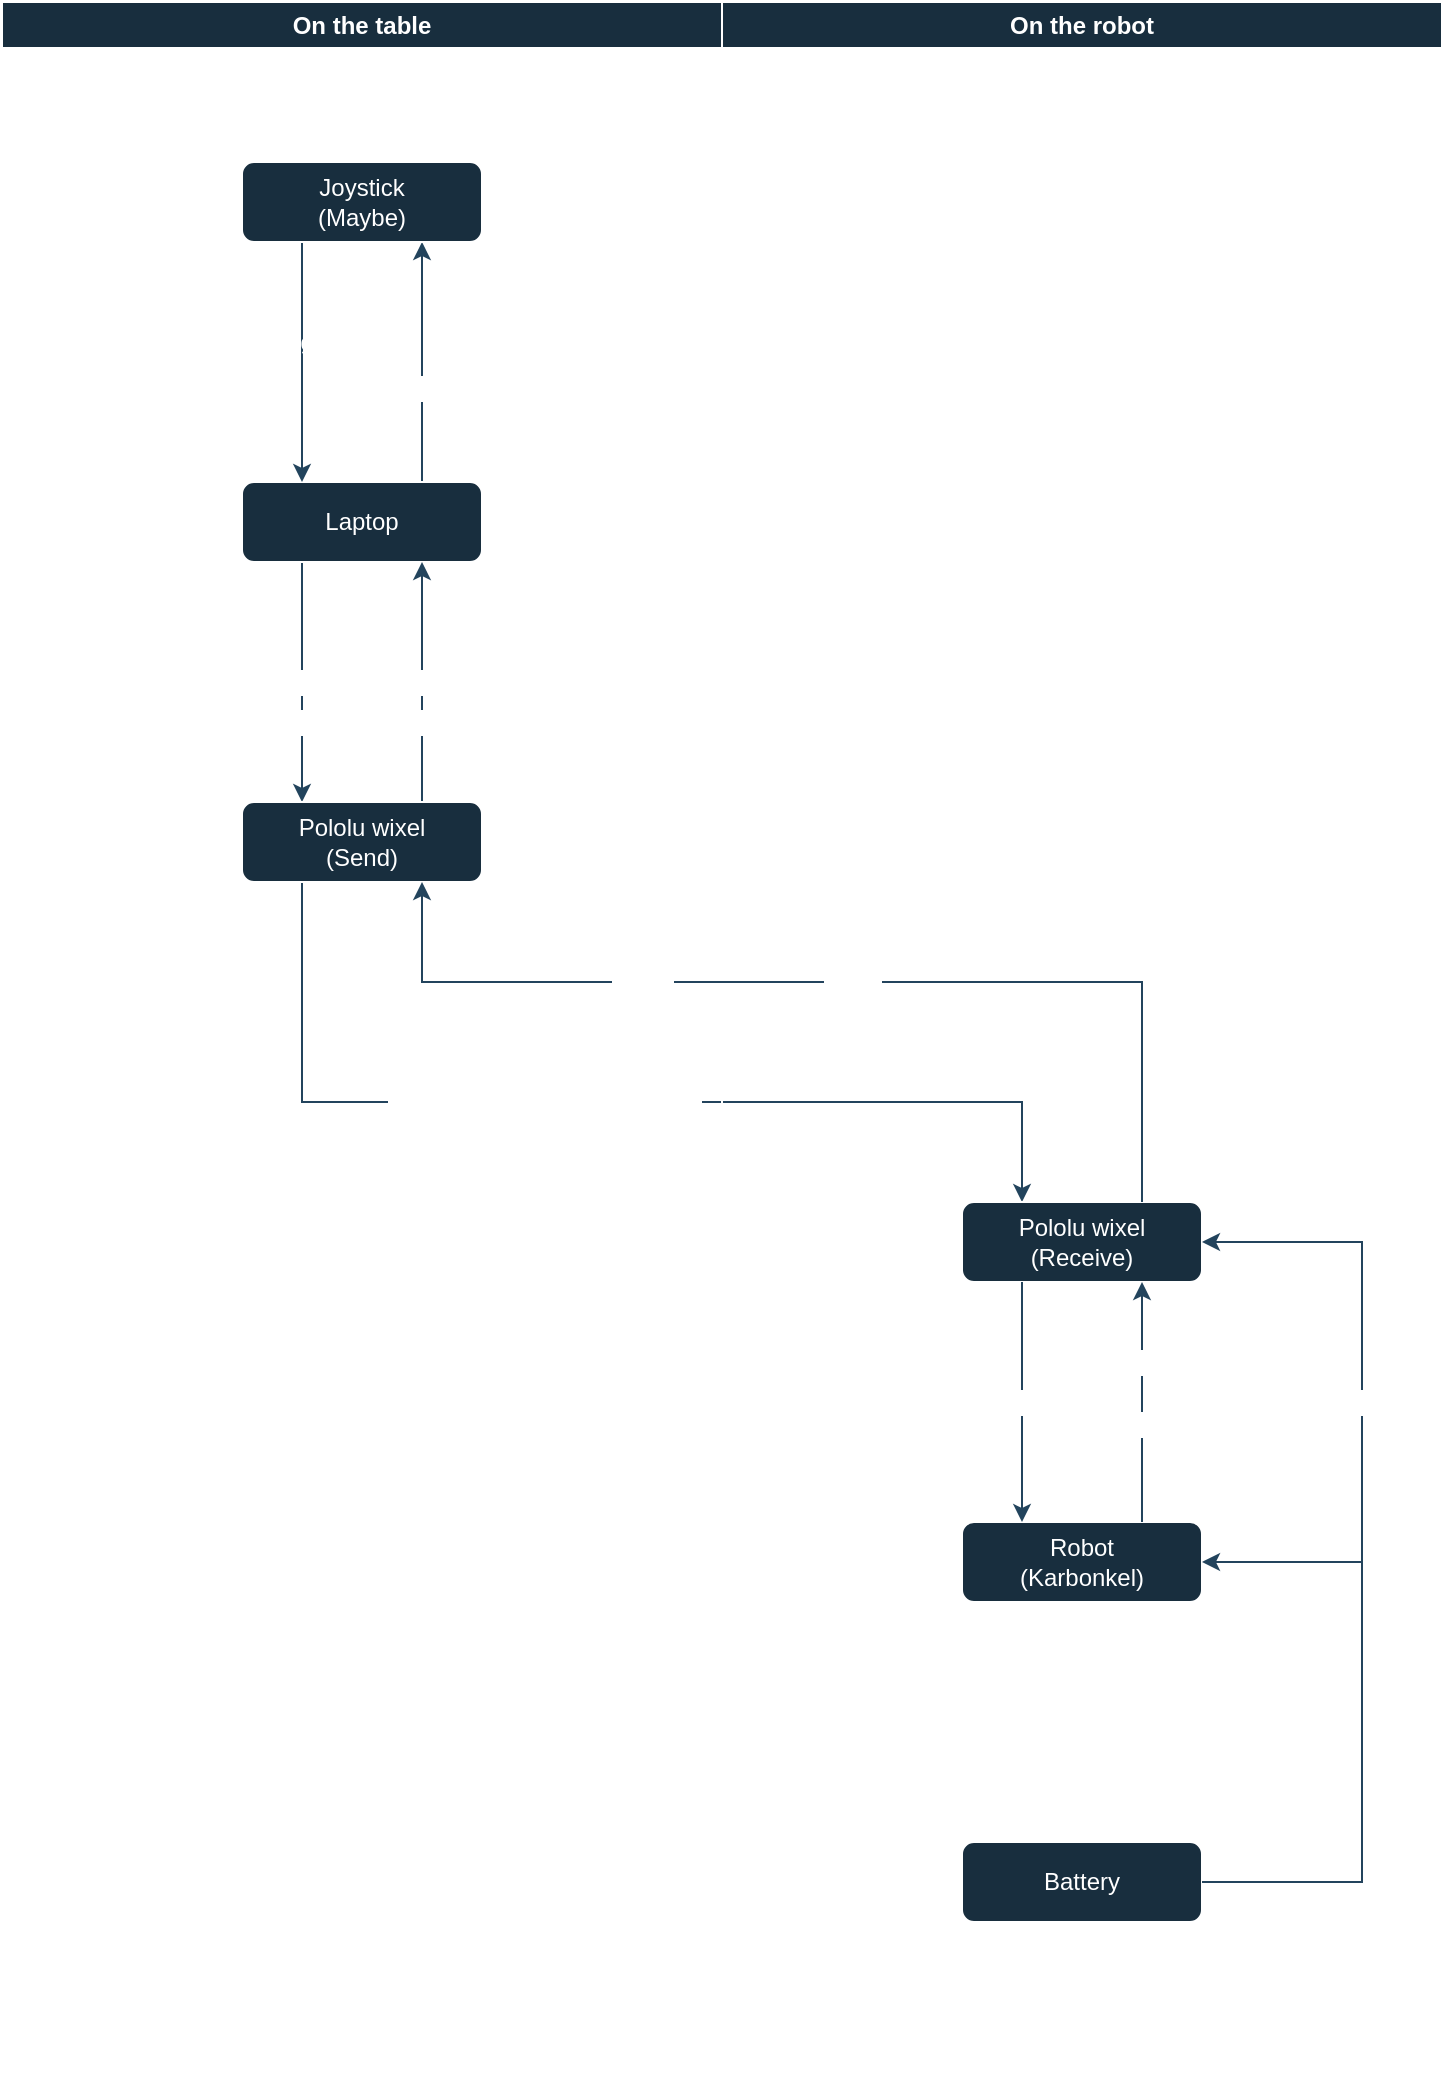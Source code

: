 <mxfile version="20.7.4" type="device" pages="3"><diagram id="OOTYlxuB_TS2LYY0qKmW" name="Context diagram"><mxGraphModel dx="1547" dy="1047" grid="1" gridSize="10" guides="1" tooltips="1" connect="1" arrows="1" fold="1" page="1" pageScale="1" pageWidth="827" pageHeight="1169" math="0" shadow="0"><root><mxCell id="0"/><mxCell id="1" parent="0"/><mxCell id="_ZCVXigPFWpHIp87MEkW-10" style="edgeStyle=orthogonalEdgeStyle;rounded=0;orthogonalLoop=1;jettySize=auto;html=1;exitX=0.25;exitY=1;exitDx=0;exitDy=0;entryX=0.25;entryY=0;entryDx=0;entryDy=0;strokeColor=#23445D;fontColor=default;labelBackgroundColor=none;" parent="1" source="_ZCVXigPFWpHIp87MEkW-1" target="_ZCVXigPFWpHIp87MEkW-5" edge="1"><mxGeometry relative="1" as="geometry"/></mxCell><mxCell id="_ZCVXigPFWpHIp87MEkW-30" value="Elektricity" style="edgeLabel;html=1;align=center;verticalAlign=middle;resizable=0;points=[];fontColor=#FFFFFF;" parent="_ZCVXigPFWpHIp87MEkW-10" vertex="1" connectable="0"><mxGeometry x="0.152" y="-1" relative="1" as="geometry"><mxPoint x="-9" y="-9" as="offset"/></mxGeometry></mxCell><mxCell id="_ZCVXigPFWpHIp87MEkW-31" value="Data from joystick and keyboard" style="edgeLabel;html=1;align=center;verticalAlign=middle;resizable=0;points=[];fontColor=#FFFFFF;" parent="_ZCVXigPFWpHIp87MEkW-10" vertex="1" connectable="0"><mxGeometry x="0.186" y="-1" relative="1" as="geometry"><mxPoint x="-49" y="9" as="offset"/></mxGeometry></mxCell><mxCell id="_ZCVXigPFWpHIp87MEkW-27" style="edgeStyle=orthogonalEdgeStyle;rounded=0;orthogonalLoop=1;jettySize=auto;html=1;exitX=0.75;exitY=0;exitDx=0;exitDy=0;strokeColor=#23445D;" parent="1" source="_ZCVXigPFWpHIp87MEkW-1" edge="1"><mxGeometry relative="1" as="geometry"><mxPoint x="250" y="200" as="targetPoint"/></mxGeometry></mxCell><mxCell id="_ZCVXigPFWpHIp87MEkW-28" value="Elektricity" style="edgeLabel;html=1;align=center;verticalAlign=middle;resizable=0;points=[];fontColor=#FFFFFF;" parent="_ZCVXigPFWpHIp87MEkW-27" vertex="1" connectable="0"><mxGeometry x="-0.219" y="1" relative="1" as="geometry"><mxPoint as="offset"/></mxGeometry></mxCell><mxCell id="_ZCVXigPFWpHIp87MEkW-1" value="Laptop" style="rounded=1;whiteSpace=wrap;html=1;strokeColor=#FFFFFF;fontColor=#FFFFFF;fillColor=#182E3E;labelBackgroundColor=none;" parent="1" vertex="1"><mxGeometry x="160" y="320" width="120" height="40" as="geometry"/></mxCell><mxCell id="_ZCVXigPFWpHIp87MEkW-8" style="edgeStyle=orthogonalEdgeStyle;rounded=0;orthogonalLoop=1;jettySize=auto;html=1;exitX=0.25;exitY=1;exitDx=0;exitDy=0;entryX=0.25;entryY=0;entryDx=0;entryDy=0;strokeColor=#23445D;fontColor=default;labelBackgroundColor=none;" parent="1" source="_ZCVXigPFWpHIp87MEkW-4" target="_ZCVXigPFWpHIp87MEkW-1" edge="1"><mxGeometry relative="1" as="geometry"/></mxCell><mxCell id="_ZCVXigPFWpHIp87MEkW-25" value="Analog data" style="edgeLabel;html=1;align=center;verticalAlign=middle;resizable=0;points=[];fontColor=#FFFFFF;labelBackgroundColor=none;" parent="_ZCVXigPFWpHIp87MEkW-8" vertex="1" connectable="0"><mxGeometry x="-0.214" y="-1" relative="1" as="geometry"><mxPoint x="1" y="3" as="offset"/></mxGeometry></mxCell><mxCell id="_ZCVXigPFWpHIp87MEkW-4" value="Joystick &lt;br&gt;(Maybe)" style="rounded=1;whiteSpace=wrap;html=1;strokeColor=#FFFFFF;fontColor=#FFFFFF;fillColor=#182E3E;labelBackgroundColor=none;" parent="1" vertex="1"><mxGeometry x="160" y="160" width="120" height="40" as="geometry"/></mxCell><mxCell id="_ZCVXigPFWpHIp87MEkW-15" style="edgeStyle=orthogonalEdgeStyle;rounded=0;orthogonalLoop=1;jettySize=auto;html=1;exitX=0.75;exitY=0;exitDx=0;exitDy=0;entryX=0.75;entryY=1;entryDx=0;entryDy=0;strokeColor=#23445D;fontColor=default;labelBackgroundColor=none;" parent="1" source="_ZCVXigPFWpHIp87MEkW-5" target="_ZCVXigPFWpHIp87MEkW-1" edge="1"><mxGeometry relative="1" as="geometry"/></mxCell><mxCell id="_ZCVXigPFWpHIp87MEkW-39" value="Errors" style="edgeLabel;html=1;align=center;verticalAlign=middle;resizable=0;points=[];fontColor=#FFFFFF;" parent="_ZCVXigPFWpHIp87MEkW-15" vertex="1" connectable="0"><mxGeometry x="0.203" y="1" relative="1" as="geometry"><mxPoint y="32" as="offset"/></mxGeometry></mxCell><mxCell id="_ZCVXigPFWpHIp87MEkW-40" value="Status" style="edgeLabel;html=1;align=center;verticalAlign=middle;resizable=0;points=[];fontColor=#FFFFFF;" parent="_ZCVXigPFWpHIp87MEkW-15" vertex="1" connectable="0"><mxGeometry x="0.203" y="-1" relative="1" as="geometry"><mxPoint y="12" as="offset"/></mxGeometry></mxCell><mxCell id="_ZCVXigPFWpHIp87MEkW-32" style="edgeStyle=orthogonalEdgeStyle;rounded=0;orthogonalLoop=1;jettySize=auto;html=1;exitX=0.25;exitY=1;exitDx=0;exitDy=0;entryX=0.25;entryY=0;entryDx=0;entryDy=0;strokeColor=#23445D;" parent="1" source="_ZCVXigPFWpHIp87MEkW-5" target="_ZCVXigPFWpHIp87MEkW-2" edge="1"><mxGeometry relative="1" as="geometry"><Array as="points"><mxPoint x="190" y="630"/><mxPoint x="550" y="630"/></Array></mxGeometry></mxCell><mxCell id="_ZCVXigPFWpHIp87MEkW-37" value="Data from joystick and keyboard" style="edgeLabel;html=1;align=center;verticalAlign=middle;resizable=0;points=[];fontColor=#FFFFFF;" parent="_ZCVXigPFWpHIp87MEkW-32" vertex="1" connectable="0"><mxGeometry x="-0.337" y="-1" relative="1" as="geometry"><mxPoint x="58" as="offset"/></mxGeometry></mxCell><mxCell id="_ZCVXigPFWpHIp87MEkW-5" value="Pololu wixel&lt;br&gt;(Send)" style="rounded=1;whiteSpace=wrap;html=1;strokeColor=#FFFFFF;fontColor=#FFFFFF;fillColor=#182E3E;labelBackgroundColor=none;" parent="1" vertex="1"><mxGeometry x="160" y="480" width="120" height="40" as="geometry"/></mxCell><mxCell id="_ZCVXigPFWpHIp87MEkW-18" value="On the robot" style="swimlane;whiteSpace=wrap;html=1;strokeColor=#FFFFFF;fontColor=#FFFFFF;fillColor=#182E3E;labelBackgroundColor=none;" parent="1" vertex="1"><mxGeometry x="400" y="80" width="360" height="1040" as="geometry"/></mxCell><mxCell id="_ZCVXigPFWpHIp87MEkW-2" value="Pololu wixel&lt;br&gt;(Receive)" style="rounded=1;whiteSpace=wrap;html=1;strokeColor=#FFFFFF;fontColor=#FFFFFF;fillColor=#182E3E;labelBackgroundColor=none;" parent="_ZCVXigPFWpHIp87MEkW-18" vertex="1"><mxGeometry x="120" y="600" width="120" height="40" as="geometry"/></mxCell><mxCell id="_ZCVXigPFWpHIp87MEkW-3" value="Robot&lt;br&gt;(Karbonkel)" style="rounded=1;whiteSpace=wrap;html=1;strokeColor=#FFFFFF;fontColor=#FFFFFF;fillColor=#182E3E;labelBackgroundColor=none;" parent="_ZCVXigPFWpHIp87MEkW-18" vertex="1"><mxGeometry x="120" y="760" width="120" height="40" as="geometry"/></mxCell><mxCell id="_ZCVXigPFWpHIp87MEkW-12" style="edgeStyle=orthogonalEdgeStyle;rounded=0;orthogonalLoop=1;jettySize=auto;html=1;exitX=0.25;exitY=1;exitDx=0;exitDy=0;entryX=0.25;entryY=0;entryDx=0;entryDy=0;strokeColor=#23445D;fontColor=default;labelBackgroundColor=none;" parent="_ZCVXigPFWpHIp87MEkW-18" source="_ZCVXigPFWpHIp87MEkW-2" target="_ZCVXigPFWpHIp87MEkW-3" edge="1"><mxGeometry relative="1" as="geometry"/></mxCell><mxCell id="_ZCVXigPFWpHIp87MEkW-38" value="Data from joystick and keyboard" style="edgeLabel;html=1;align=center;verticalAlign=middle;resizable=0;points=[];fontColor=#FFFFFF;" parent="_ZCVXigPFWpHIp87MEkW-12" vertex="1" connectable="0"><mxGeometry x="-0.203" y="1" relative="1" as="geometry"><mxPoint x="-51" y="12" as="offset"/></mxGeometry></mxCell><mxCell id="_ZCVXigPFWpHIp87MEkW-34" style="edgeStyle=orthogonalEdgeStyle;rounded=0;orthogonalLoop=1;jettySize=auto;html=1;exitX=0.75;exitY=0;exitDx=0;exitDy=0;entryX=0.75;entryY=1;entryDx=0;entryDy=0;strokeColor=#23445D;" parent="_ZCVXigPFWpHIp87MEkW-18" source="_ZCVXigPFWpHIp87MEkW-3" target="_ZCVXigPFWpHIp87MEkW-2" edge="1"><mxGeometry relative="1" as="geometry"/></mxCell><mxCell id="_ZCVXigPFWpHIp87MEkW-41" value="Errors" style="edgeLabel;html=1;align=center;verticalAlign=middle;resizable=0;points=[];fontColor=#FFFFFF;" parent="_ZCVXigPFWpHIp87MEkW-34" vertex="1" connectable="0"><mxGeometry x="0.295" y="1" relative="1" as="geometry"><mxPoint y="28" as="offset"/></mxGeometry></mxCell><mxCell id="_ZCVXigPFWpHIp87MEkW-42" value="Status" style="edgeLabel;html=1;align=center;verticalAlign=middle;resizable=0;points=[];fontColor=#FFFFFF;" parent="_ZCVXigPFWpHIp87MEkW-34" vertex="1" connectable="0"><mxGeometry x="-0.168" y="1" relative="1" as="geometry"><mxPoint y="-30" as="offset"/></mxGeometry></mxCell><mxCell id="_ZCVXigPFWpHIp87MEkW-19" value="On the table" style="swimlane;whiteSpace=wrap;html=1;strokeColor=#FFFFFF;fontColor=#FFFFFF;fillColor=#182E3E;labelBackgroundColor=none;" parent="1" vertex="1"><mxGeometry x="40" y="80" width="360" height="1040" as="geometry"/></mxCell><mxCell id="_ZCVXigPFWpHIp87MEkW-33" style="edgeStyle=orthogonalEdgeStyle;rounded=0;orthogonalLoop=1;jettySize=auto;html=1;exitX=0.75;exitY=0;exitDx=0;exitDy=0;entryX=0.75;entryY=1;entryDx=0;entryDy=0;strokeColor=#23445D;" parent="1" source="_ZCVXigPFWpHIp87MEkW-2" target="_ZCVXigPFWpHIp87MEkW-5" edge="1"><mxGeometry relative="1" as="geometry"><Array as="points"><mxPoint x="610" y="570"/><mxPoint x="250" y="570"/></Array></mxGeometry></mxCell><mxCell id="_ZCVXigPFWpHIp87MEkW-35" value="Status" style="edgeLabel;html=1;align=center;verticalAlign=middle;resizable=0;points=[];fontColor=#FFFFFF;" parent="_ZCVXigPFWpHIp87MEkW-33" vertex="1" connectable="0"><mxGeometry x="-0.716" y="1" relative="1" as="geometry"><mxPoint x="-249" y="-36" as="offset"/></mxGeometry></mxCell><mxCell id="_ZCVXigPFWpHIp87MEkW-36" value="Errors" style="edgeLabel;html=1;align=center;verticalAlign=middle;resizable=0;points=[];fontColor=#FFFFFF;" parent="_ZCVXigPFWpHIp87MEkW-33" vertex="1" connectable="0"><mxGeometry x="-0.017" y="2" relative="1" as="geometry"><mxPoint as="offset"/></mxGeometry></mxCell><mxCell id="_ZCVXigPFWpHIp87MEkW-43" value="Battery" style="rounded=1;whiteSpace=wrap;html=1;strokeColor=#FFFFFF;fontColor=#FFFFFF;fillColor=#182E3E;" parent="1" vertex="1"><mxGeometry x="520" y="1000" width="120" height="40" as="geometry"/></mxCell><mxCell id="_ZCVXigPFWpHIp87MEkW-44" style="edgeStyle=orthogonalEdgeStyle;rounded=0;orthogonalLoop=1;jettySize=auto;html=1;exitX=1;exitY=0.5;exitDx=0;exitDy=0;entryX=1;entryY=0.5;entryDx=0;entryDy=0;strokeColor=#23445D;" parent="1" source="_ZCVXigPFWpHIp87MEkW-43" target="_ZCVXigPFWpHIp87MEkW-2" edge="1"><mxGeometry relative="1" as="geometry"><Array as="points"><mxPoint x="720" y="1020"/><mxPoint x="720" y="700"/></Array></mxGeometry></mxCell><mxCell id="_ZCVXigPFWpHIp87MEkW-45" style="edgeStyle=orthogonalEdgeStyle;rounded=0;orthogonalLoop=1;jettySize=auto;html=1;exitX=1;exitY=0.5;exitDx=0;exitDy=0;entryX=1;entryY=0.5;entryDx=0;entryDy=0;strokeColor=#23445D;" parent="1" source="_ZCVXigPFWpHIp87MEkW-43" target="_ZCVXigPFWpHIp87MEkW-3" edge="1"><mxGeometry relative="1" as="geometry"><Array as="points"><mxPoint x="720" y="1020"/><mxPoint x="720" y="860"/></Array></mxGeometry></mxCell><mxCell id="_ZCVXigPFWpHIp87MEkW-48" value="Elektricity" style="edgeLabel;html=1;align=center;verticalAlign=middle;resizable=0;points=[];fontColor=#FFFFFF;" parent="_ZCVXigPFWpHIp87MEkW-45" vertex="1" connectable="0"><mxGeometry x="0.208" y="-1" relative="1" as="geometry"><mxPoint y="-127" as="offset"/></mxGeometry></mxCell></root></mxGraphModel></diagram><diagram id="Mjr08JAUiEsfG5q-4Ugi" name="State diagram"><mxGraphModel dx="1160" dy="785" grid="1" gridSize="10" guides="1" tooltips="1" connect="1" arrows="1" fold="1" page="1" pageScale="1" pageWidth="827" pageHeight="1169" math="0" shadow="0"><root><mxCell id="0"/><mxCell id="1" parent="0"/><mxCell id="yl4ffSEQ4rhsSmIme-Gy-9" style="edgeStyle=orthogonalEdgeStyle;rounded=0;orthogonalLoop=1;jettySize=auto;html=1;exitX=0.75;exitY=0;exitDx=0;exitDy=0;entryX=0.75;entryY=1;entryDx=0;entryDy=0;strokeColor=#23445D;" edge="1" parent="1" source="LeYQ7lKYbsYPwCo0jWZG-1" target="LeYQ7lKYbsYPwCo0jWZG-5"><mxGeometry relative="1" as="geometry"/></mxCell><mxCell id="ndZKmGogn3u3hPGGIjcn-4" value="[Start of stockroom detected]]" style="edgeLabel;html=1;align=center;verticalAlign=middle;resizable=0;points=[];fontColor=#FFFFFF;" vertex="1" connectable="0" parent="yl4ffSEQ4rhsSmIme-Gy-9"><mxGeometry x="0.167" relative="1" as="geometry"><mxPoint x="40" as="offset"/></mxGeometry></mxCell><mxCell id="yl4ffSEQ4rhsSmIme-Gy-16" style="edgeStyle=orthogonalEdgeStyle;rounded=0;orthogonalLoop=1;jettySize=auto;html=1;exitX=1;exitY=0.5;exitDx=0;exitDy=0;strokeColor=#23445D;" edge="1" parent="1" source="LeYQ7lKYbsYPwCo0jWZG-1"><mxGeometry relative="1" as="geometry"><mxPoint x="660" y="240" as="targetPoint"/></mxGeometry></mxCell><mxCell id="yl4ffSEQ4rhsSmIme-Gy-21" style="edgeStyle=orthogonalEdgeStyle;rounded=0;orthogonalLoop=1;jettySize=auto;html=1;exitX=0.25;exitY=1;exitDx=0;exitDy=0;entryX=0.25;entryY=0;entryDx=0;entryDy=0;strokeColor=#23445D;" edge="1" parent="1" source="LeYQ7lKYbsYPwCo0jWZG-1" target="yl4ffSEQ4rhsSmIme-Gy-19"><mxGeometry relative="1" as="geometry"/></mxCell><mxCell id="ndZKmGogn3u3hPGGIjcn-2" value="[Startijng/drop-of station detected]" style="edgeLabel;html=1;align=center;verticalAlign=middle;resizable=0;points=[];fontColor=#FFFFFF;" vertex="1" connectable="0" parent="yl4ffSEQ4rhsSmIme-Gy-21"><mxGeometry x="0.15" relative="1" as="geometry"><mxPoint x="-60" y="11" as="offset"/></mxGeometry></mxCell><mxCell id="LeYQ7lKYbsYPwCo0jWZG-1" value="Maze" style="rounded=1;whiteSpace=wrap;html=1;labelBackgroundColor=none;fillColor=#182E3E;strokeColor=#FFFFFF;fontColor=#FFFFFF;" vertex="1" parent="1"><mxGeometry x="360" y="600" width="120" height="40" as="geometry"/></mxCell><mxCell id="yl4ffSEQ4rhsSmIme-Gy-3" style="edgeStyle=orthogonalEdgeStyle;rounded=0;orthogonalLoop=1;jettySize=auto;html=1;exitX=0;exitY=0.25;exitDx=0;exitDy=0;entryX=1;entryY=0.25;entryDx=0;entryDy=0;strokeColor=#23445D;" edge="1" parent="1" source="LeYQ7lKYbsYPwCo0jWZG-2" target="LeYQ7lKYbsYPwCo0jWZG-3"><mxGeometry relative="1" as="geometry"/></mxCell><mxCell id="ndZKmGogn3u3hPGGIjcn-15" value="[Stop manual override]" style="edgeLabel;html=1;align=center;verticalAlign=middle;resizable=0;points=[];fontColor=#FFFFFF;" vertex="1" connectable="0" parent="yl4ffSEQ4rhsSmIme-Gy-3"><mxGeometry x="0.128" y="-2" relative="1" as="geometry"><mxPoint x="-37" as="offset"/></mxGeometry></mxCell><mxCell id="LeYQ7lKYbsYPwCo0jWZG-2" value="Manual ride&amp;nbsp;" style="rounded=1;whiteSpace=wrap;html=1;labelBackgroundColor=none;fillColor=#182E3E;strokeColor=#FFFFFF;fontColor=#FFFFFF;" vertex="1" parent="1"><mxGeometry x="600" y="200" width="120" height="40" as="geometry"/></mxCell><mxCell id="yl4ffSEQ4rhsSmIme-Gy-2" style="edgeStyle=orthogonalEdgeStyle;rounded=0;orthogonalLoop=1;jettySize=auto;html=1;exitX=1;exitY=0.75;exitDx=0;exitDy=0;entryX=0;entryY=0.75;entryDx=0;entryDy=0;strokeColor=#23445D;" edge="1" parent="1" source="LeYQ7lKYbsYPwCo0jWZG-3" target="LeYQ7lKYbsYPwCo0jWZG-2"><mxGeometry relative="1" as="geometry"/></mxCell><mxCell id="ndZKmGogn3u3hPGGIjcn-14" value="[Manual override]" style="edgeLabel;html=1;align=center;verticalAlign=middle;resizable=0;points=[];fontColor=#FFFFFF;" vertex="1" connectable="0" parent="yl4ffSEQ4rhsSmIme-Gy-2"><mxGeometry x="-0.094" y="1" relative="1" as="geometry"><mxPoint x="87" as="offset"/></mxGeometry></mxCell><mxCell id="yl4ffSEQ4rhsSmIme-Gy-6" style="edgeStyle=orthogonalEdgeStyle;rounded=0;orthogonalLoop=1;jettySize=auto;html=1;entryX=0;entryY=0.5;entryDx=0;entryDy=0;strokeColor=#23445D;exitX=0.25;exitY=1;exitDx=0;exitDy=0;" edge="1" parent="1" source="LeYQ7lKYbsYPwCo0jWZG-3" target="LeYQ7lKYbsYPwCo0jWZG-5"><mxGeometry relative="1" as="geometry"><mxPoint x="200" y="270" as="sourcePoint"/></mxGeometry></mxCell><mxCell id="yl4ffSEQ4rhsSmIme-Gy-18" value="[Stockroom detected]&lt;br&gt;[1 square detected]" style="edgeLabel;html=1;align=center;verticalAlign=middle;resizable=0;points=[];fontColor=#FFFFFF;" vertex="1" connectable="0" parent="yl4ffSEQ4rhsSmIme-Gy-6"><mxGeometry x="0.42" y="-3" relative="1" as="geometry"><mxPoint x="26" y="-3" as="offset"/></mxGeometry></mxCell><mxCell id="yl4ffSEQ4rhsSmIme-Gy-8" style="edgeStyle=orthogonalEdgeStyle;rounded=0;orthogonalLoop=1;jettySize=auto;html=1;exitX=0.25;exitY=1;exitDx=0;exitDy=0;entryX=0;entryY=0.5;entryDx=0;entryDy=0;strokeColor=#23445D;" edge="1" parent="1" source="LeYQ7lKYbsYPwCo0jWZG-3" target="LeYQ7lKYbsYPwCo0jWZG-1"><mxGeometry relative="1" as="geometry"><Array as="points"><mxPoint x="170" y="620"/></Array></mxGeometry></mxCell><mxCell id="ndZKmGogn3u3hPGGIjcn-1" value="[Unknown route detected]" style="edgeLabel;html=1;align=center;verticalAlign=middle;resizable=0;points=[];fontColor=#FFFFFF;" vertex="1" connectable="0" parent="yl4ffSEQ4rhsSmIme-Gy-8"><mxGeometry x="0.489" relative="1" as="geometry"><mxPoint x="43" as="offset"/></mxGeometry></mxCell><mxCell id="yl4ffSEQ4rhsSmIme-Gy-12" style="edgeStyle=orthogonalEdgeStyle;rounded=0;orthogonalLoop=1;jettySize=auto;html=1;entryX=0;entryY=0.5;entryDx=0;entryDy=0;strokeColor=#23445D;exitX=0.25;exitY=1;exitDx=0;exitDy=0;" edge="1" parent="1" source="LeYQ7lKYbsYPwCo0jWZG-3" target="yl4ffSEQ4rhsSmIme-Gy-11"><mxGeometry relative="1" as="geometry"><Array as="points"><mxPoint x="170" y="300"/></Array></mxGeometry></mxCell><mxCell id="yl4ffSEQ4rhsSmIme-Gy-17" value="[Charging station detected]" style="edgeLabel;html=1;align=center;verticalAlign=middle;resizable=0;points=[];fontColor=#FFFFFF;" vertex="1" connectable="0" parent="yl4ffSEQ4rhsSmIme-Gy-12"><mxGeometry x="0.167" y="-1" relative="1" as="geometry"><mxPoint x="10" y="-1" as="offset"/></mxGeometry></mxCell><mxCell id="yl4ffSEQ4rhsSmIme-Gy-22" style="edgeStyle=orthogonalEdgeStyle;rounded=0;orthogonalLoop=1;jettySize=auto;html=1;entryX=0;entryY=0.5;entryDx=0;entryDy=0;strokeColor=#23445D;exitX=0.25;exitY=1;exitDx=0;exitDy=0;" edge="1" parent="1" source="LeYQ7lKYbsYPwCo0jWZG-3" target="yl4ffSEQ4rhsSmIme-Gy-19"><mxGeometry relative="1" as="geometry"><mxPoint x="180" y="240" as="sourcePoint"/><Array as="points"><mxPoint x="170" y="780"/></Array></mxGeometry></mxCell><mxCell id="yl4ffSEQ4rhsSmIme-Gy-24" value="[Starting/drop-of station detected]" style="edgeLabel;html=1;align=center;verticalAlign=middle;resizable=0;points=[];fontColor=#FFFFFF;" vertex="1" connectable="0" parent="yl4ffSEQ4rhsSmIme-Gy-22"><mxGeometry x="0.692" y="-1" relative="1" as="geometry"><mxPoint x="1" y="-1" as="offset"/></mxGeometry></mxCell><mxCell id="ndZKmGogn3u3hPGGIjcn-17" style="edgeStyle=orthogonalEdgeStyle;rounded=0;orthogonalLoop=1;jettySize=auto;html=1;exitX=0.75;exitY=0;exitDx=0;exitDy=0;strokeColor=#23445D;entryX=0;entryY=0.5;entryDx=0;entryDy=0;" edge="1" parent="1" source="LeYQ7lKYbsYPwCo0jWZG-3" target="ndZKmGogn3u3hPGGIjcn-16"><mxGeometry relative="1" as="geometry"><mxPoint x="350" y="140" as="targetPoint"/><Array as="points"><mxPoint x="230" y="150"/><mxPoint x="360" y="150"/></Array></mxGeometry></mxCell><mxCell id="ndZKmGogn3u3hPGGIjcn-18" value="[No road detected]" style="edgeLabel;html=1;align=center;verticalAlign=middle;resizable=0;points=[];fontColor=#FFFFFF;" vertex="1" connectable="0" parent="ndZKmGogn3u3hPGGIjcn-17"><mxGeometry x="0.1" y="-1" relative="1" as="geometry"><mxPoint x="11" as="offset"/></mxGeometry></mxCell><mxCell id="LeYQ7lKYbsYPwCo0jWZG-3" value="Init" style="rounded=1;whiteSpace=wrap;html=1;labelBackgroundColor=none;fillColor=#182E3E;strokeColor=#FFFFFF;fontColor=#FFFFFF;" vertex="1" parent="1"><mxGeometry x="140" y="200" width="120" height="40" as="geometry"/></mxCell><mxCell id="yl4ffSEQ4rhsSmIme-Gy-10" style="edgeStyle=orthogonalEdgeStyle;rounded=0;orthogonalLoop=1;jettySize=auto;html=1;exitX=0.25;exitY=1;exitDx=0;exitDy=0;entryX=0.25;entryY=0;entryDx=0;entryDy=0;strokeColor=#23445D;" edge="1" parent="1" source="LeYQ7lKYbsYPwCo0jWZG-5" target="LeYQ7lKYbsYPwCo0jWZG-1"><mxGeometry relative="1" as="geometry"/></mxCell><mxCell id="ndZKmGogn3u3hPGGIjcn-7" value="[Left side of maze detected]" style="edgeLabel;html=1;align=center;verticalAlign=middle;resizable=0;points=[];fontColor=#FFFFFF;" vertex="1" connectable="0" parent="yl4ffSEQ4rhsSmIme-Gy-10"><mxGeometry x="0.2" y="-1" relative="1" as="geometry"><mxPoint x="-29" y="8" as="offset"/></mxGeometry></mxCell><mxCell id="yl4ffSEQ4rhsSmIme-Gy-13" style="edgeStyle=orthogonalEdgeStyle;rounded=0;orthogonalLoop=1;jettySize=auto;html=1;exitX=0.75;exitY=0;exitDx=0;exitDy=0;entryX=0.75;entryY=1;entryDx=0;entryDy=0;strokeColor=#23445D;" edge="1" parent="1" source="LeYQ7lKYbsYPwCo0jWZG-5" target="yl4ffSEQ4rhsSmIme-Gy-11"><mxGeometry relative="1" as="geometry"/></mxCell><mxCell id="ndZKmGogn3u3hPGGIjcn-5" value="[Start of charging route detected]" style="edgeLabel;html=1;align=center;verticalAlign=middle;resizable=0;points=[];fontColor=#FFFFFF;" vertex="1" connectable="0" parent="yl4ffSEQ4rhsSmIme-Gy-13"><mxGeometry x="-0.217" y="2" relative="1" as="geometry"><mxPoint x="52" as="offset"/></mxGeometry></mxCell><mxCell id="yl4ffSEQ4rhsSmIme-Gy-15" style="edgeStyle=orthogonalEdgeStyle;rounded=0;orthogonalLoop=1;jettySize=auto;html=1;exitX=1;exitY=0.5;exitDx=0;exitDy=0;entryX=0.5;entryY=1;entryDx=0;entryDy=0;strokeColor=#23445D;" edge="1" parent="1" source="LeYQ7lKYbsYPwCo0jWZG-5" target="LeYQ7lKYbsYPwCo0jWZG-2"><mxGeometry relative="1" as="geometry"/></mxCell><mxCell id="ndZKmGogn3u3hPGGIjcn-9" value="[Manual override]" style="edgeLabel;html=1;align=center;verticalAlign=middle;resizable=0;points=[];fontColor=#FFFFFF;" vertex="1" connectable="0" parent="yl4ffSEQ4rhsSmIme-Gy-15"><mxGeometry x="-0.61" relative="1" as="geometry"><mxPoint x="102" y="-100" as="offset"/></mxGeometry></mxCell><mxCell id="LeYQ7lKYbsYPwCo0jWZG-5" value="Stockroom" style="rounded=1;whiteSpace=wrap;html=1;labelBackgroundColor=none;fillColor=#182E3E;strokeColor=#FFFFFF;fontColor=#FFFFFF;" vertex="1" parent="1"><mxGeometry x="360" y="440" width="120" height="40" as="geometry"/></mxCell><mxCell id="yl4ffSEQ4rhsSmIme-Gy-1" style="edgeStyle=orthogonalEdgeStyle;rounded=0;orthogonalLoop=1;jettySize=auto;html=1;strokeColor=#23445D;entryX=0.25;entryY=0;entryDx=0;entryDy=0;" edge="1" parent="1" source="KgqfaPIJCe79ZblCHfbk-1" target="LeYQ7lKYbsYPwCo0jWZG-3"><mxGeometry x="0.333" y="-10" relative="1" as="geometry"><mxPoint x="180" y="200" as="targetPoint"/><Array as="points"><mxPoint x="170" y="180"/><mxPoint x="170" y="180"/></Array><mxPoint as="offset"/></mxGeometry></mxCell><mxCell id="KgqfaPIJCe79ZblCHfbk-1" value="" style="ellipse;whiteSpace=wrap;html=1;aspect=fixed;labelBackgroundColor=none;fillColor=#182E3E;strokeColor=#FFFFFF;fontColor=#FFFFFF;" vertex="1" parent="1"><mxGeometry x="150" y="80" width="40" height="40" as="geometry"/></mxCell><mxCell id="yl4ffSEQ4rhsSmIme-Gy-14" style="edgeStyle=orthogonalEdgeStyle;rounded=0;orthogonalLoop=1;jettySize=auto;html=1;exitX=0.25;exitY=1;exitDx=0;exitDy=0;entryX=0.25;entryY=0;entryDx=0;entryDy=0;strokeColor=#23445D;" edge="1" parent="1" source="yl4ffSEQ4rhsSmIme-Gy-11" target="LeYQ7lKYbsYPwCo0jWZG-5"><mxGeometry relative="1" as="geometry"/></mxCell><mxCell id="ndZKmGogn3u3hPGGIjcn-6" value="[Start of stockroom detected]" style="edgeLabel;html=1;align=center;verticalAlign=middle;resizable=0;points=[];fontColor=#FFFFFF;" vertex="1" connectable="0" parent="yl4ffSEQ4rhsSmIme-Gy-14"><mxGeometry x="-0.2" y="2" relative="1" as="geometry"><mxPoint x="-42" as="offset"/></mxGeometry></mxCell><mxCell id="yl4ffSEQ4rhsSmIme-Gy-11" value="Charging (station)" style="rounded=1;whiteSpace=wrap;html=1;strokeColor=#FFFFFF;fontColor=#FFFFFF;fillColor=#182E3E;" vertex="1" parent="1"><mxGeometry x="360" y="280" width="120" height="40" as="geometry"/></mxCell><mxCell id="yl4ffSEQ4rhsSmIme-Gy-20" style="edgeStyle=orthogonalEdgeStyle;rounded=0;orthogonalLoop=1;jettySize=auto;html=1;exitX=0.75;exitY=0;exitDx=0;exitDy=0;entryX=0.75;entryY=1;entryDx=0;entryDy=0;strokeColor=#23445D;" edge="1" parent="1" source="yl4ffSEQ4rhsSmIme-Gy-19" target="LeYQ7lKYbsYPwCo0jWZG-1"><mxGeometry relative="1" as="geometry"/></mxCell><mxCell id="ndZKmGogn3u3hPGGIjcn-8" value="[Right side of maze detected]" style="edgeLabel;html=1;align=center;verticalAlign=middle;resizable=0;points=[];fontColor=#FFFFFF;" vertex="1" connectable="0" parent="yl4ffSEQ4rhsSmIme-Gy-20"><mxGeometry x="0.333" y="-3" relative="1" as="geometry"><mxPoint x="27" y="10" as="offset"/></mxGeometry></mxCell><mxCell id="yl4ffSEQ4rhsSmIme-Gy-23" style="edgeStyle=orthogonalEdgeStyle;rounded=0;orthogonalLoop=1;jettySize=auto;html=1;strokeColor=#23445D;" edge="1" parent="1" source="yl4ffSEQ4rhsSmIme-Gy-19"><mxGeometry relative="1" as="geometry"><mxPoint x="660" y="240" as="targetPoint"/></mxGeometry></mxCell><mxCell id="yl4ffSEQ4rhsSmIme-Gy-19" value="Start/&lt;br&gt;Product drop-of" style="rounded=1;whiteSpace=wrap;html=1;strokeColor=#FFFFFF;fontColor=#FFFFFF;fillColor=#182E3E;" vertex="1" parent="1"><mxGeometry x="360" y="760" width="120" height="40" as="geometry"/></mxCell><mxCell id="ndZKmGogn3u3hPGGIjcn-19" style="edgeStyle=orthogonalEdgeStyle;rounded=0;orthogonalLoop=1;jettySize=auto;html=1;exitX=1;exitY=0.5;exitDx=0;exitDy=0;strokeColor=#23445D;" edge="1" parent="1" source="ndZKmGogn3u3hPGGIjcn-16" target="LeYQ7lKYbsYPwCo0jWZG-2"><mxGeometry relative="1" as="geometry"/></mxCell><mxCell id="ndZKmGogn3u3hPGGIjcn-20" value="[Manual override]" style="edgeLabel;html=1;align=center;verticalAlign=middle;resizable=0;points=[];fontColor=#FFFFFF;" vertex="1" connectable="0" parent="ndZKmGogn3u3hPGGIjcn-19"><mxGeometry x="-0.033" y="-1" relative="1" as="geometry"><mxPoint as="offset"/></mxGeometry></mxCell><mxCell id="ndZKmGogn3u3hPGGIjcn-21" style="edgeStyle=orthogonalEdgeStyle;rounded=0;orthogonalLoop=1;jettySize=auto;html=1;exitX=0;exitY=0.25;exitDx=0;exitDy=0;entryX=0.5;entryY=0;entryDx=0;entryDy=0;strokeColor=#23445D;" edge="1" parent="1" source="ndZKmGogn3u3hPGGIjcn-16" target="LeYQ7lKYbsYPwCo0jWZG-3"><mxGeometry relative="1" as="geometry"/></mxCell><mxCell id="ndZKmGogn3u3hPGGIjcn-22" value="[New area scan]" style="edgeLabel;html=1;align=center;verticalAlign=middle;resizable=0;points=[];fontColor=#FFFFFF;" vertex="1" connectable="0" parent="ndZKmGogn3u3hPGGIjcn-21"><mxGeometry x="-0.174" relative="1" as="geometry"><mxPoint x="15" as="offset"/></mxGeometry></mxCell><mxCell id="ndZKmGogn3u3hPGGIjcn-16" value="Lost" style="rounded=1;whiteSpace=wrap;html=1;strokeColor=#FFFFFF;fontColor=#FFFFFF;fillColor=#182E3E;" vertex="1" parent="1"><mxGeometry x="360" y="120" width="120" height="40" as="geometry"/></mxCell></root></mxGraphModel></diagram><diagram id="plpJmQotUgeicjQGUa2T" name="Activity diagram"><mxGraphModel dx="1160" dy="785" grid="1" gridSize="10" guides="1" tooltips="1" connect="1" arrows="1" fold="1" page="1" pageScale="1" pageWidth="827" pageHeight="1169" math="0" shadow="0"><root><mxCell id="0"/><mxCell id="1" parent="0"/></root></mxGraphModel></diagram></mxfile>